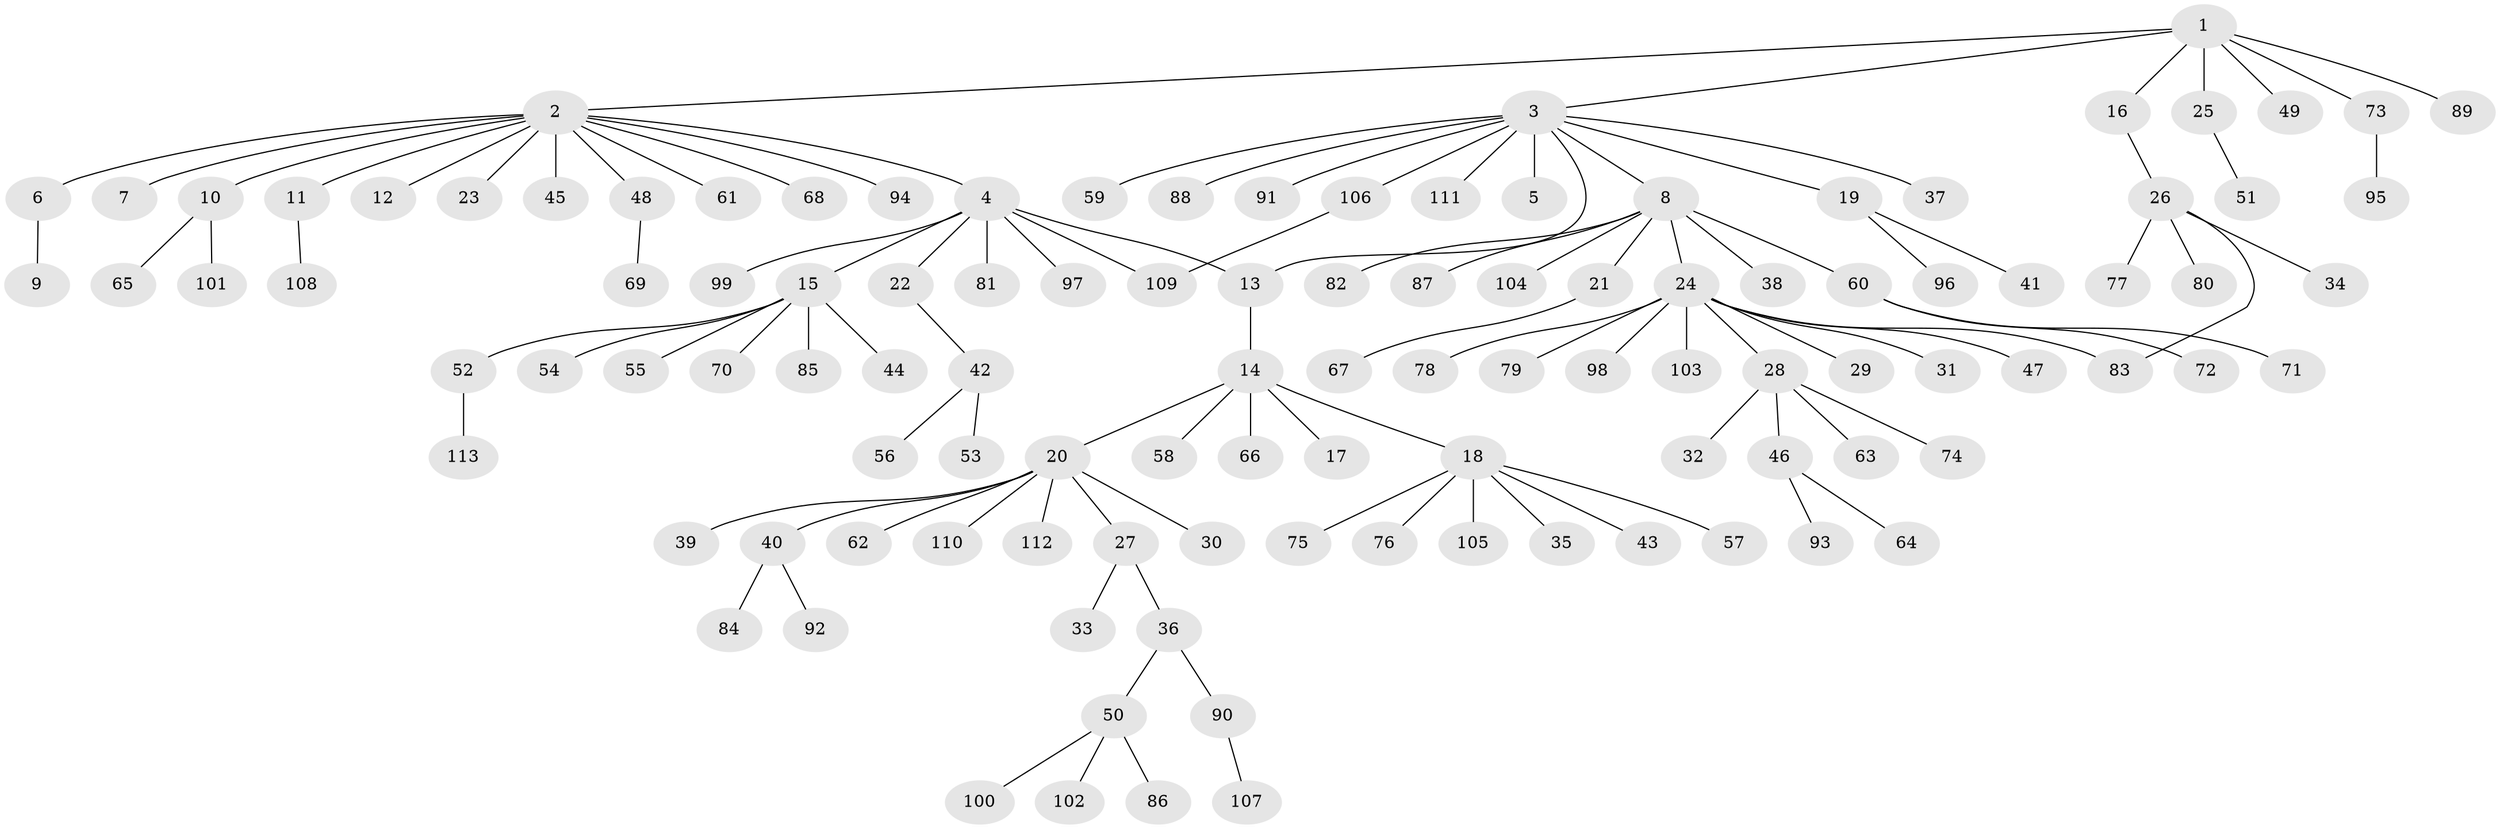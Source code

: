 // coarse degree distribution, {6: 0.041666666666666664, 7: 0.020833333333333332, 5: 0.041666666666666664, 1: 0.5416666666666666, 2: 0.1875, 3: 0.10416666666666667, 4: 0.0625}
// Generated by graph-tools (version 1.1) at 2025/50/03/04/25 22:50:24]
// undirected, 113 vertices, 115 edges
graph export_dot {
  node [color=gray90,style=filled];
  1;
  2;
  3;
  4;
  5;
  6;
  7;
  8;
  9;
  10;
  11;
  12;
  13;
  14;
  15;
  16;
  17;
  18;
  19;
  20;
  21;
  22;
  23;
  24;
  25;
  26;
  27;
  28;
  29;
  30;
  31;
  32;
  33;
  34;
  35;
  36;
  37;
  38;
  39;
  40;
  41;
  42;
  43;
  44;
  45;
  46;
  47;
  48;
  49;
  50;
  51;
  52;
  53;
  54;
  55;
  56;
  57;
  58;
  59;
  60;
  61;
  62;
  63;
  64;
  65;
  66;
  67;
  68;
  69;
  70;
  71;
  72;
  73;
  74;
  75;
  76;
  77;
  78;
  79;
  80;
  81;
  82;
  83;
  84;
  85;
  86;
  87;
  88;
  89;
  90;
  91;
  92;
  93;
  94;
  95;
  96;
  97;
  98;
  99;
  100;
  101;
  102;
  103;
  104;
  105;
  106;
  107;
  108;
  109;
  110;
  111;
  112;
  113;
  1 -- 2;
  1 -- 3;
  1 -- 16;
  1 -- 25;
  1 -- 49;
  1 -- 73;
  1 -- 89;
  2 -- 4;
  2 -- 6;
  2 -- 7;
  2 -- 10;
  2 -- 11;
  2 -- 12;
  2 -- 23;
  2 -- 45;
  2 -- 48;
  2 -- 61;
  2 -- 68;
  2 -- 94;
  3 -- 5;
  3 -- 8;
  3 -- 13;
  3 -- 19;
  3 -- 37;
  3 -- 59;
  3 -- 88;
  3 -- 91;
  3 -- 106;
  3 -- 111;
  4 -- 13;
  4 -- 15;
  4 -- 22;
  4 -- 81;
  4 -- 97;
  4 -- 99;
  4 -- 109;
  6 -- 9;
  8 -- 21;
  8 -- 24;
  8 -- 38;
  8 -- 60;
  8 -- 82;
  8 -- 87;
  8 -- 104;
  10 -- 65;
  10 -- 101;
  11 -- 108;
  13 -- 14;
  14 -- 17;
  14 -- 18;
  14 -- 20;
  14 -- 58;
  14 -- 66;
  15 -- 44;
  15 -- 52;
  15 -- 54;
  15 -- 55;
  15 -- 70;
  15 -- 85;
  16 -- 26;
  18 -- 35;
  18 -- 43;
  18 -- 57;
  18 -- 75;
  18 -- 76;
  18 -- 105;
  19 -- 41;
  19 -- 96;
  20 -- 27;
  20 -- 30;
  20 -- 39;
  20 -- 40;
  20 -- 62;
  20 -- 110;
  20 -- 112;
  21 -- 67;
  22 -- 42;
  24 -- 28;
  24 -- 29;
  24 -- 31;
  24 -- 47;
  24 -- 78;
  24 -- 79;
  24 -- 83;
  24 -- 98;
  24 -- 103;
  25 -- 51;
  26 -- 34;
  26 -- 77;
  26 -- 80;
  26 -- 83;
  27 -- 33;
  27 -- 36;
  28 -- 32;
  28 -- 46;
  28 -- 63;
  28 -- 74;
  36 -- 50;
  36 -- 90;
  40 -- 84;
  40 -- 92;
  42 -- 53;
  42 -- 56;
  46 -- 64;
  46 -- 93;
  48 -- 69;
  50 -- 86;
  50 -- 100;
  50 -- 102;
  52 -- 113;
  60 -- 71;
  60 -- 72;
  73 -- 95;
  90 -- 107;
  106 -- 109;
}
